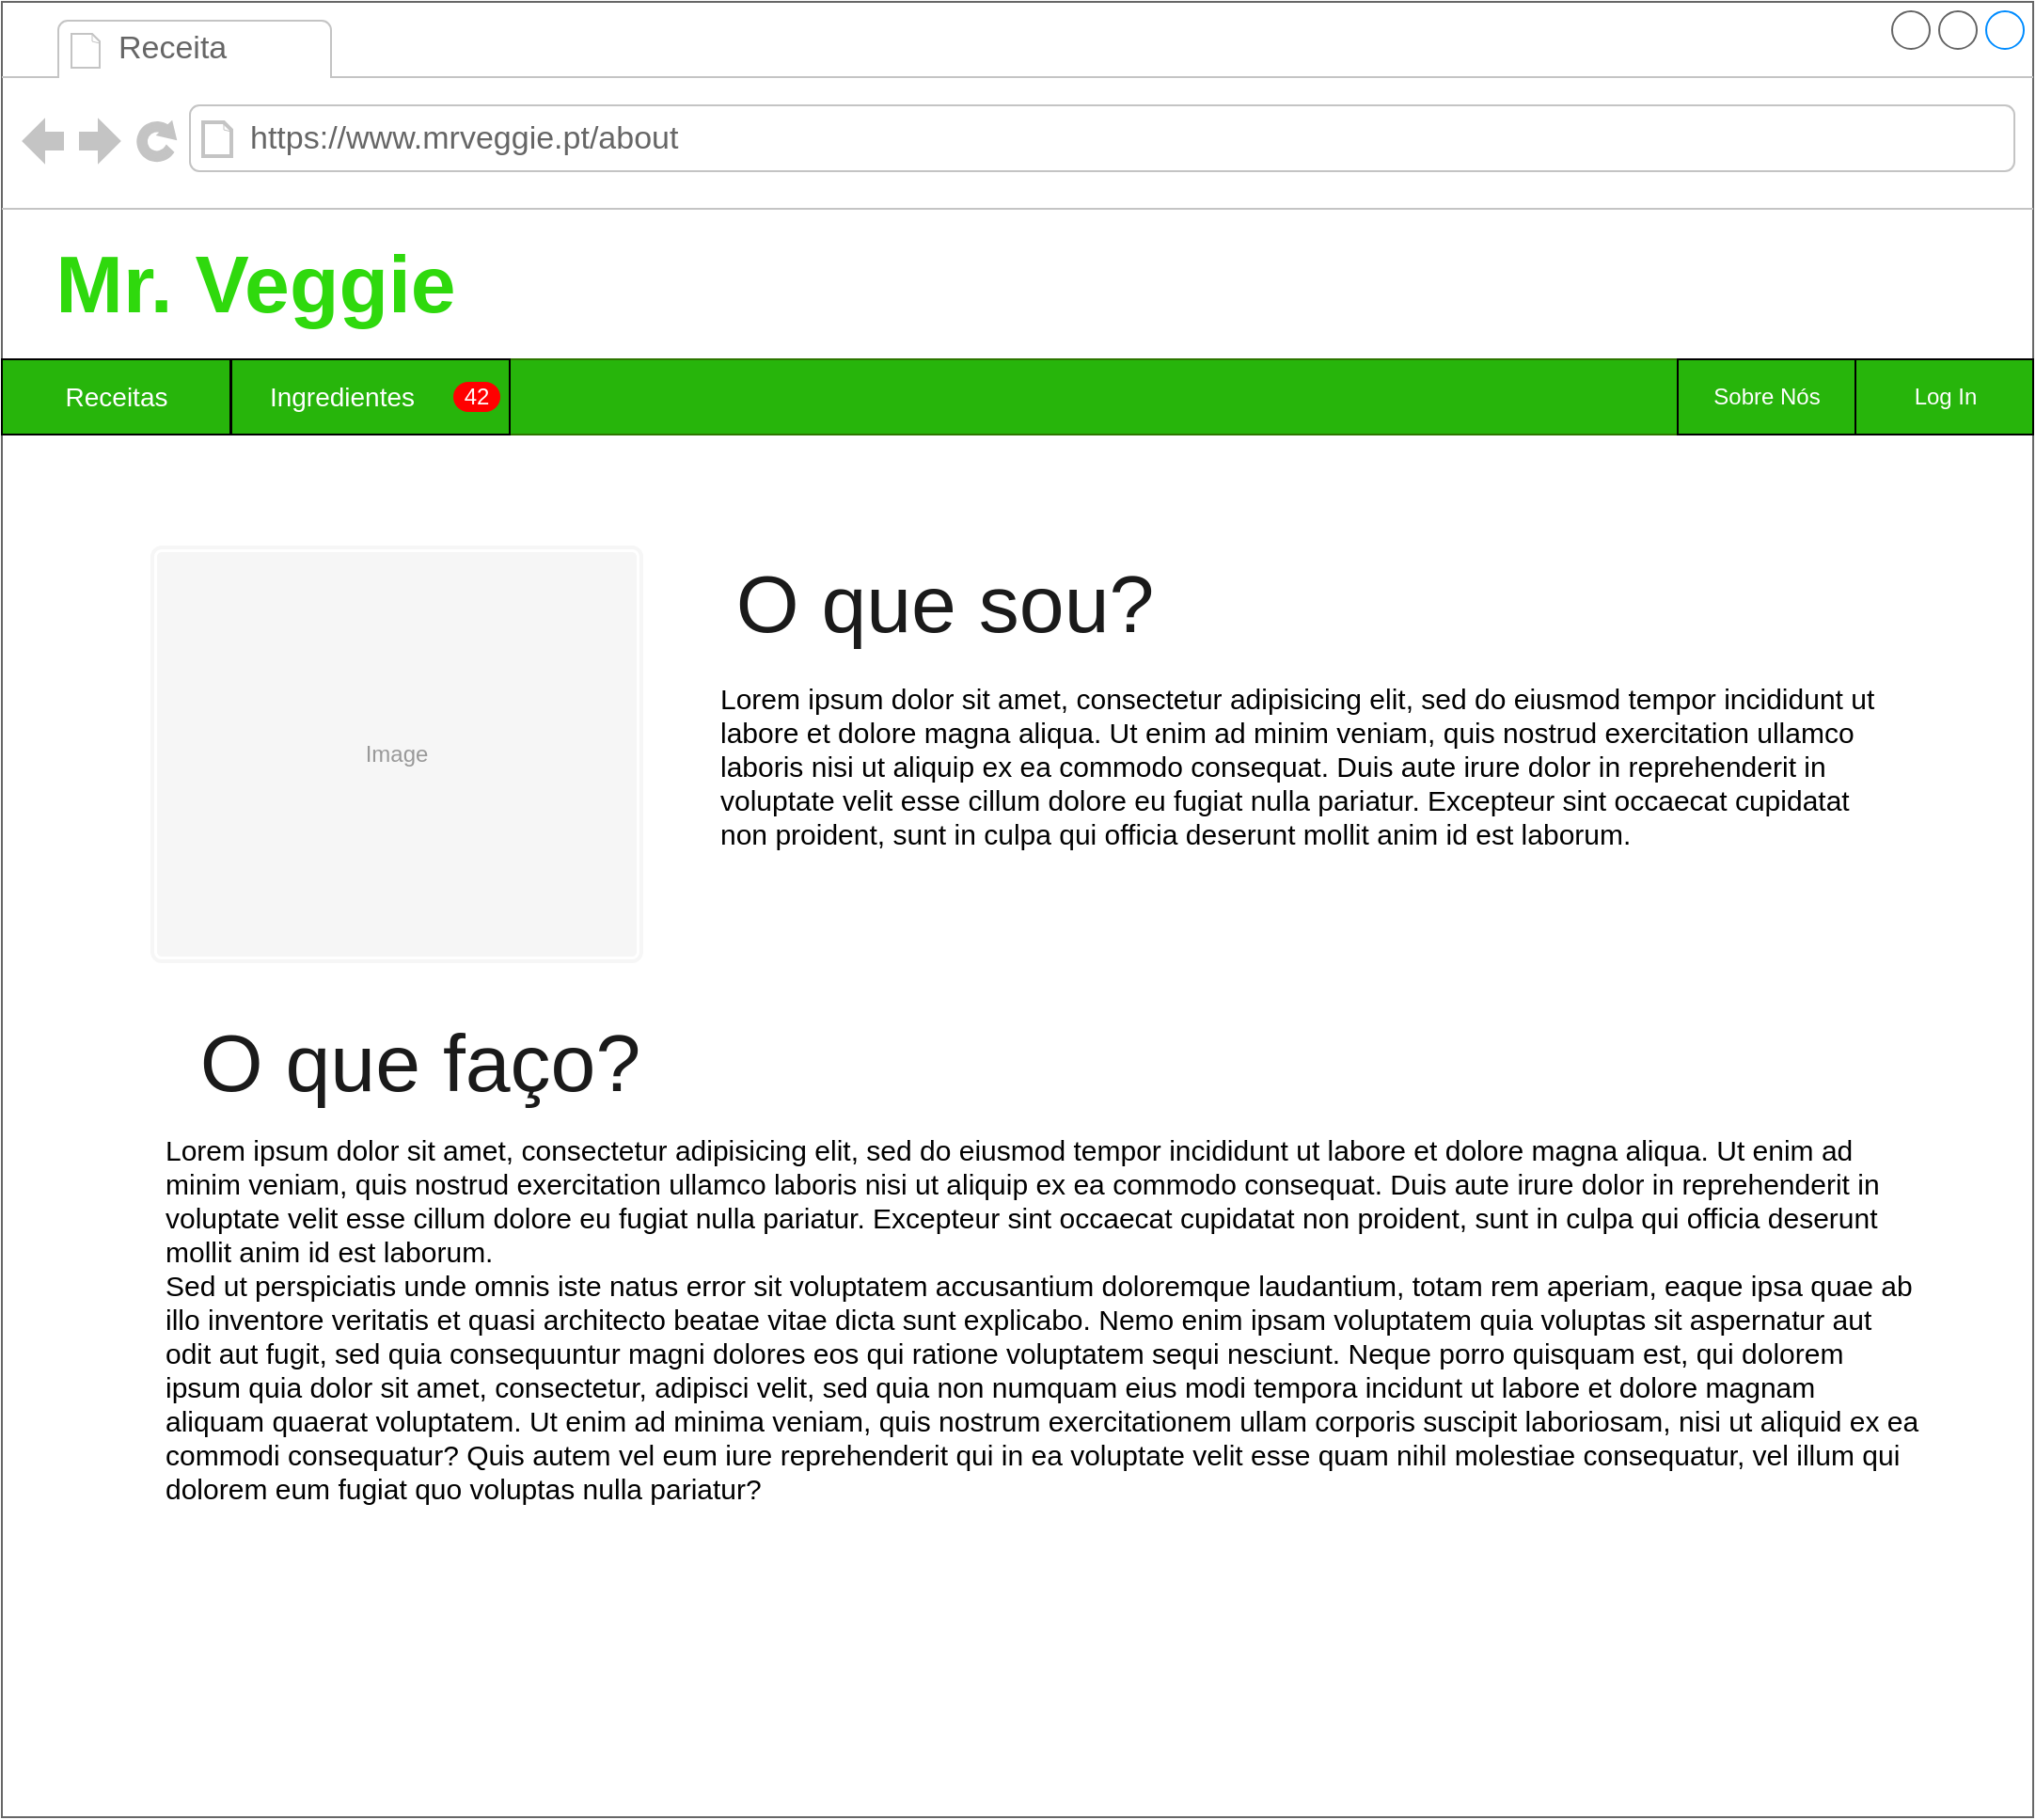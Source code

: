 <mxfile version="10.5.4" type="device"><diagram id="RmyYR7nFTQwOnw2JLD8I" name="Page-1"><mxGraphModel dx="1394" dy="764" grid="1" gridSize="10" guides="1" tooltips="1" connect="1" arrows="1" fold="1" page="1" pageScale="1" pageWidth="827" pageHeight="1169" math="0" shadow="0"><root><mxCell id="0"/><mxCell id="1" parent="0"/><mxCell id="y5sqJ-2SSFvz5n1qwgBJ-2" value="" style="strokeWidth=1;shadow=0;dashed=0;align=center;html=1;shape=mxgraph.mockup.containers.browserWindow;rSize=0;fillColor=#ffffff;strokeColor=#666666;strokeColor2=#008cff;strokeColor3=#c4c4c4;mainText=,;recursiveResize=0;" parent="1" vertex="1"><mxGeometry x="40" y="50" width="1080" height="965" as="geometry"/></mxCell><mxCell id="y5sqJ-2SSFvz5n1qwgBJ-3" value="Receita&lt;br&gt;" style="strokeWidth=1;shadow=0;dashed=0;align=center;html=1;shape=mxgraph.mockup.containers.anchor;fontSize=17;fontColor=#666666;align=left;" parent="y5sqJ-2SSFvz5n1qwgBJ-2" vertex="1"><mxGeometry x="60" y="12" width="150" height="26" as="geometry"/></mxCell><mxCell id="y5sqJ-2SSFvz5n1qwgBJ-4" value="https://www.mrveggie.pt/about&lt;br&gt;" style="strokeWidth=1;shadow=0;dashed=0;align=center;html=1;shape=mxgraph.mockup.containers.anchor;rSize=0;fontSize=17;fontColor=#666666;align=left;" parent="y5sqJ-2SSFvz5n1qwgBJ-2" vertex="1"><mxGeometry x="130" y="60" width="250" height="26" as="geometry"/></mxCell><mxCell id="y5sqJ-2SSFvz5n1qwgBJ-19" value="" style="html=1;shadow=0;dashed=0;shape=mxgraph.bootstrap.rect;whiteSpace=wrap;fillColor=#27B50B;strokeColor=#2D7600;fontColor=#ffffff;" parent="y5sqJ-2SSFvz5n1qwgBJ-2" vertex="1"><mxGeometry y="190" width="1080" height="40" as="geometry"/></mxCell><mxCell id="y5sqJ-2SSFvz5n1qwgBJ-20" value="&lt;font color=&quot;#ffffff&quot;&gt;Receitas&lt;/font&gt;" style="html=1;shadow=0;dashed=0;fillColor=none;strokeColor=#000000;shape=mxgraph.bootstrap.rect;fontColor=#999999;fontSize=14;whiteSpace=wrap;" parent="y5sqJ-2SSFvz5n1qwgBJ-19" vertex="1"><mxGeometry width="121.5" height="40" as="geometry"/></mxCell><mxCell id="y5sqJ-2SSFvz5n1qwgBJ-23" value="&lt;font style=&quot;font-size: 14px&quot;&gt;Ingredientes&lt;/font&gt;" style="html=1;shadow=0;dashed=0;fillColor=none;strokeColor=#000000;shape=mxgraph.bootstrap.rect;fontColor=#FFFFFF;spacingRight=30;whiteSpace=wrap;" parent="y5sqJ-2SSFvz5n1qwgBJ-19" vertex="1"><mxGeometry x="122" width="148" height="40" as="geometry"/></mxCell><mxCell id="y5sqJ-2SSFvz5n1qwgBJ-24" value="42" style="html=1;shadow=0;dashed=0;shape=mxgraph.bootstrap.rrect;rSize=8;fillColor=#ff0000;strokeColor=none;fontColor=#ffffff;whiteSpace=wrap;" parent="y5sqJ-2SSFvz5n1qwgBJ-23" vertex="1"><mxGeometry x="1" y="0.5" width="25" height="16" relative="1" as="geometry"><mxPoint x="-30" y="-8" as="offset"/></mxGeometry></mxCell><mxCell id="y5sqJ-2SSFvz5n1qwgBJ-26" value="Sobre Nós" style="html=1;shadow=0;dashed=0;fillColor=none;strokeColor=#000000;shape=mxgraph.bootstrap.rect;fontColor=#FFFFFF;whiteSpace=wrap;" parent="y5sqJ-2SSFvz5n1qwgBJ-19" vertex="1"><mxGeometry x="891.0" width="94.5" height="40" as="geometry"/></mxCell><mxCell id="y5sqJ-2SSFvz5n1qwgBJ-28" value="Log In" style="html=1;shadow=0;dashed=0;fillColor=none;strokeColor=#000000;shape=mxgraph.bootstrap.rect;fontColor=#FFFFFF;whiteSpace=wrap;" parent="y5sqJ-2SSFvz5n1qwgBJ-19" vertex="1"><mxGeometry x="985.5" width="94.5" height="40" as="geometry"/></mxCell><mxCell id="y5sqJ-2SSFvz5n1qwgBJ-33" value="&lt;font color=&quot;#2fd90d&quot; style=&quot;font-size: 43px&quot;&gt;Mr. Veggie&lt;/font&gt;" style="text;html=1;strokeColor=none;fillColor=none;align=center;verticalAlign=middle;whiteSpace=wrap;rounded=0;fontColor=#FFFFFF;fontSize=43;fontStyle=1" parent="y5sqJ-2SSFvz5n1qwgBJ-2" vertex="1"><mxGeometry y="110" width="270" height="80" as="geometry"/></mxCell><mxCell id="y5sqJ-2SSFvz5n1qwgBJ-125" value="Lorem ipsum dolor sit amet, consectetur adipisicing elit, sed do eiusmod tempor incididunt ut labore et dolore magna aliqua. Ut enim ad minim veniam, quis nostrud exercitation ullamco laboris nisi ut aliquip ex ea commodo consequat. Duis aute irure dolor in reprehenderit in voluptate velit esse cillum dolore eu fugiat nulla pariatur. Excepteur sint occaecat cupidatat non proident, sunt in culpa qui officia deserunt mollit anim id est laborum.&#10;Sed ut perspiciatis unde omnis iste natus error sit voluptatem accusantium doloremque laudantium, totam rem aperiam, eaque ipsa quae ab illo inventore veritatis et quasi architecto beatae vitae dicta sunt explicabo. Nemo enim ipsam voluptatem quia voluptas sit aspernatur aut odit aut fugit, sed quia consequuntur magni dolores eos qui ratione voluptatem sequi nesciunt. Neque porro quisquam est, qui dolorem ipsum quia dolor sit amet, consectetur, adipisci velit, sed quia non numquam eius modi tempora incidunt ut labore et dolore magnam aliquam quaerat voluptatem. Ut enim ad minima veniam, quis nostrum exercitationem ullam corporis suscipit laboriosam, nisi ut aliquid ex ea commodi consequatur? Quis autem vel eum iure reprehenderit qui in ea voluptate velit esse quam nihil molestiae consequatur, vel illum qui dolorem eum fugiat quo voluptas nulla pariatur?" style="text;spacingTop=-5;fillColor=#ffffff;whiteSpace=wrap;html=1;align=left;fontSize=15;fontFamily=Helvetica;fillColor=none;strokeColor=none;" parent="y5sqJ-2SSFvz5n1qwgBJ-2" vertex="1"><mxGeometry x="85" y="600" width="935" height="230" as="geometry"/></mxCell><mxCell id="y5sqJ-2SSFvz5n1qwgBJ-127" value="&lt;font color=&quot;#1a1a1a&quot;&gt;O que sou?&lt;/font&gt;" style="text;html=1;strokeColor=none;fillColor=none;align=center;verticalAlign=middle;whiteSpace=wrap;rounded=0;fontSize=43;fontColor=#FFFFFF;" parent="y5sqJ-2SSFvz5n1qwgBJ-2" vertex="1"><mxGeometry x="373" y="290" width="257" height="60" as="geometry"/></mxCell><mxCell id="y5sqJ-2SSFvz5n1qwgBJ-131" value="&lt;font color=&quot;#1a1a1a&quot;&gt;O que faço?&lt;/font&gt;" style="text;html=1;strokeColor=none;fillColor=none;align=center;verticalAlign=middle;whiteSpace=wrap;rounded=0;fontSize=43;fontColor=#FFFFFF;" parent="y5sqJ-2SSFvz5n1qwgBJ-2" vertex="1"><mxGeometry x="85" y="534" width="275" height="60" as="geometry"/></mxCell><mxCell id="EMS0UGygZ5lUE0tSZJby-1" value="Image" style="html=1;shadow=0;dashed=0;shape=mxgraph.bootstrap.image;align=center;rSize=5;strokeColor=#f6f6f6;fillColor=#f6f6f6;fontColor=#999999;strokeWidth=2;whiteSpace=wrap;" vertex="1" parent="y5sqJ-2SSFvz5n1qwgBJ-2"><mxGeometry x="80" y="290" width="260" height="220" as="geometry"/></mxCell><mxCell id="EMS0UGygZ5lUE0tSZJby-10" value="Lorem ipsum dolor sit amet, consectetur adipisicing elit, sed do eiusmod tempor incididunt ut labore et dolore magna aliqua. Ut enim ad minim veniam, quis nostrud exercitation ullamco laboris nisi ut aliquip ex ea commodo consequat. Duis aute irure dolor in reprehenderit in voluptate velit esse cillum dolore eu fugiat nulla pariatur. Excepteur sint occaecat cupidatat non proident, sunt in culpa qui officia deserunt mollit anim id est laborum.&lt;br&gt;&lt;br&gt;" style="text;spacingTop=-5;fillColor=#ffffff;whiteSpace=wrap;html=1;align=left;fontSize=15;fontFamily=Helvetica;fillColor=none;strokeColor=none;" vertex="1" parent="y5sqJ-2SSFvz5n1qwgBJ-2"><mxGeometry x="380" y="360" width="620" height="110" as="geometry"/></mxCell></root></mxGraphModel></diagram></mxfile>